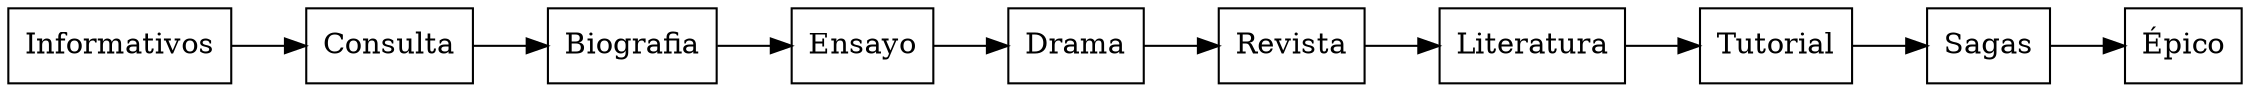 digraph g{ rankdir = LR; node [shape = box];
Informativos -> Consulta;
Consulta -> Biografia;
Biografia -> Ensayo;
Ensayo -> Drama;
Drama -> Revista;
Revista -> Literatura;
Literatura -> Tutorial;
Tutorial -> Sagas;
Sagas -> Épico;
}